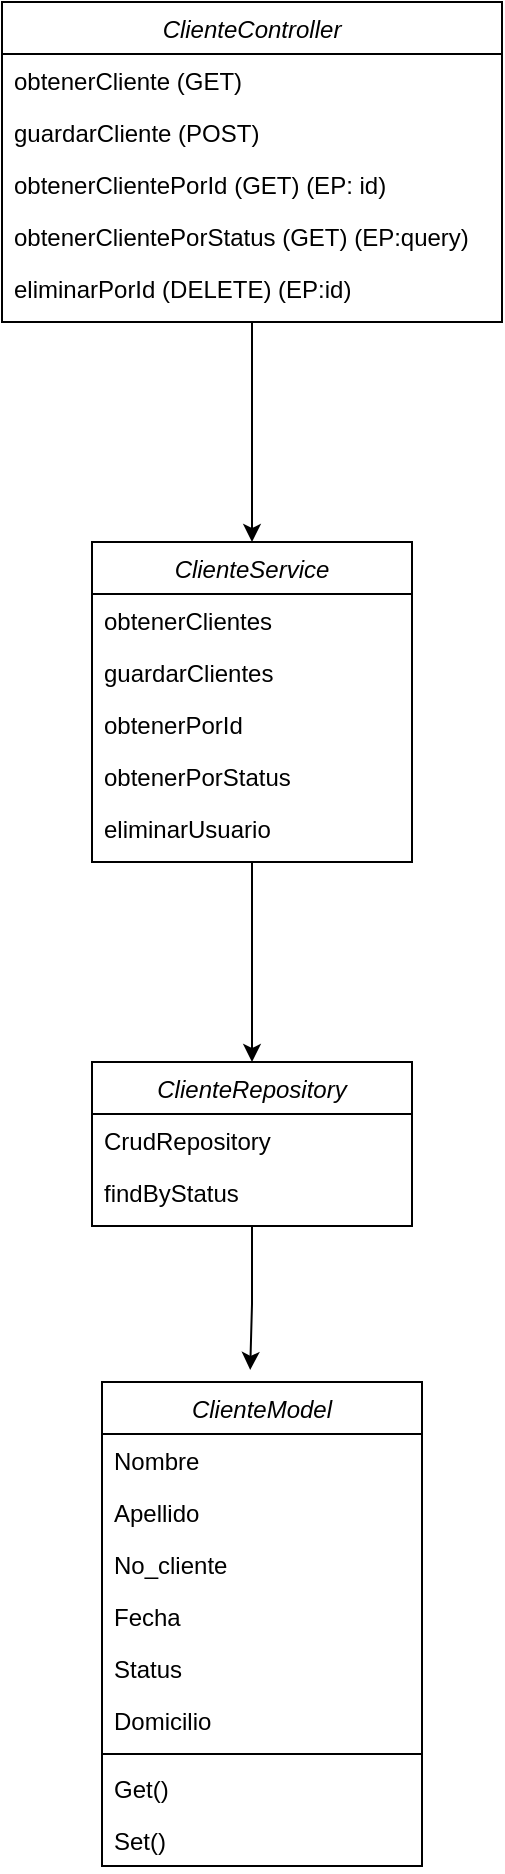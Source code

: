 <mxfile version="22.1.3" type="github">
  <diagram id="C5RBs43oDa-KdzZeNtuy" name="Page-1">
    <mxGraphModel dx="1120" dy="470" grid="1" gridSize="10" guides="1" tooltips="1" connect="1" arrows="1" fold="1" page="1" pageScale="1" pageWidth="827" pageHeight="1169" math="0" shadow="0">
      <root>
        <mxCell id="WIyWlLk6GJQsqaUBKTNV-0" />
        <mxCell id="WIyWlLk6GJQsqaUBKTNV-1" parent="WIyWlLk6GJQsqaUBKTNV-0" />
        <mxCell id="7yOy6Iiq-YNTnrB0HOc5-31" style="edgeStyle=orthogonalEdgeStyle;rounded=0;orthogonalLoop=1;jettySize=auto;html=1;entryX=0.5;entryY=0;entryDx=0;entryDy=0;" edge="1" parent="WIyWlLk6GJQsqaUBKTNV-1" source="zkfFHV4jXpPFQw0GAbJ--0" target="7yOy6Iiq-YNTnrB0HOc5-18">
          <mxGeometry relative="1" as="geometry" />
        </mxCell>
        <mxCell id="zkfFHV4jXpPFQw0GAbJ--0" value="ClienteService" style="swimlane;fontStyle=2;align=center;verticalAlign=top;childLayout=stackLayout;horizontal=1;startSize=26;horizontalStack=0;resizeParent=1;resizeLast=0;collapsible=1;marginBottom=0;rounded=0;shadow=0;strokeWidth=1;" parent="WIyWlLk6GJQsqaUBKTNV-1" vertex="1">
          <mxGeometry x="275" y="350" width="160" height="160" as="geometry">
            <mxRectangle x="210" y="110" width="160" height="26" as="alternateBounds" />
          </mxGeometry>
        </mxCell>
        <mxCell id="zkfFHV4jXpPFQw0GAbJ--1" value="obtenerClientes" style="text;align=left;verticalAlign=top;spacingLeft=4;spacingRight=4;overflow=hidden;rotatable=0;points=[[0,0.5],[1,0.5]];portConstraint=eastwest;" parent="zkfFHV4jXpPFQw0GAbJ--0" vertex="1">
          <mxGeometry y="26" width="160" height="26" as="geometry" />
        </mxCell>
        <mxCell id="zkfFHV4jXpPFQw0GAbJ--2" value="guardarClientes" style="text;align=left;verticalAlign=top;spacingLeft=4;spacingRight=4;overflow=hidden;rotatable=0;points=[[0,0.5],[1,0.5]];portConstraint=eastwest;rounded=0;shadow=0;html=0;" parent="zkfFHV4jXpPFQw0GAbJ--0" vertex="1">
          <mxGeometry y="52" width="160" height="26" as="geometry" />
        </mxCell>
        <mxCell id="zkfFHV4jXpPFQw0GAbJ--3" value="obtenerPorId" style="text;align=left;verticalAlign=top;spacingLeft=4;spacingRight=4;overflow=hidden;rotatable=0;points=[[0,0.5],[1,0.5]];portConstraint=eastwest;rounded=0;shadow=0;html=0;" parent="zkfFHV4jXpPFQw0GAbJ--0" vertex="1">
          <mxGeometry y="78" width="160" height="26" as="geometry" />
        </mxCell>
        <mxCell id="zkfFHV4jXpPFQw0GAbJ--5" value="obtenerPorStatus" style="text;align=left;verticalAlign=top;spacingLeft=4;spacingRight=4;overflow=hidden;rotatable=0;points=[[0,0.5],[1,0.5]];portConstraint=eastwest;" parent="zkfFHV4jXpPFQw0GAbJ--0" vertex="1">
          <mxGeometry y="104" width="160" height="26" as="geometry" />
        </mxCell>
        <mxCell id="7yOy6Iiq-YNTnrB0HOc5-0" value="eliminarUsuario" style="text;align=left;verticalAlign=top;spacingLeft=4;spacingRight=4;overflow=hidden;rotatable=0;points=[[0,0.5],[1,0.5]];portConstraint=eastwest;" vertex="1" parent="zkfFHV4jXpPFQw0GAbJ--0">
          <mxGeometry y="130" width="160" height="26" as="geometry" />
        </mxCell>
        <mxCell id="7yOy6Iiq-YNTnrB0HOc5-2" value="ClienteModel" style="swimlane;fontStyle=2;align=center;verticalAlign=top;childLayout=stackLayout;horizontal=1;startSize=26;horizontalStack=0;resizeParent=1;resizeLast=0;collapsible=1;marginBottom=0;rounded=0;shadow=0;strokeWidth=1;" vertex="1" parent="WIyWlLk6GJQsqaUBKTNV-1">
          <mxGeometry x="280" y="770" width="160" height="242" as="geometry">
            <mxRectangle x="210" y="110" width="160" height="26" as="alternateBounds" />
          </mxGeometry>
        </mxCell>
        <mxCell id="7yOy6Iiq-YNTnrB0HOc5-3" value="Nombre" style="text;align=left;verticalAlign=top;spacingLeft=4;spacingRight=4;overflow=hidden;rotatable=0;points=[[0,0.5],[1,0.5]];portConstraint=eastwest;" vertex="1" parent="7yOy6Iiq-YNTnrB0HOc5-2">
          <mxGeometry y="26" width="160" height="26" as="geometry" />
        </mxCell>
        <mxCell id="7yOy6Iiq-YNTnrB0HOc5-4" value="Apellido" style="text;align=left;verticalAlign=top;spacingLeft=4;spacingRight=4;overflow=hidden;rotatable=0;points=[[0,0.5],[1,0.5]];portConstraint=eastwest;rounded=0;shadow=0;html=0;" vertex="1" parent="7yOy6Iiq-YNTnrB0HOc5-2">
          <mxGeometry y="52" width="160" height="26" as="geometry" />
        </mxCell>
        <mxCell id="7yOy6Iiq-YNTnrB0HOc5-5" value="No_cliente&#xa; " style="text;align=left;verticalAlign=top;spacingLeft=4;spacingRight=4;overflow=hidden;rotatable=0;points=[[0,0.5],[1,0.5]];portConstraint=eastwest;rounded=0;shadow=0;html=0;" vertex="1" parent="7yOy6Iiq-YNTnrB0HOc5-2">
          <mxGeometry y="78" width="160" height="26" as="geometry" />
        </mxCell>
        <mxCell id="7yOy6Iiq-YNTnrB0HOc5-6" value="Fecha " style="text;align=left;verticalAlign=top;spacingLeft=4;spacingRight=4;overflow=hidden;rotatable=0;points=[[0,0.5],[1,0.5]];portConstraint=eastwest;" vertex="1" parent="7yOy6Iiq-YNTnrB0HOc5-2">
          <mxGeometry y="104" width="160" height="26" as="geometry" />
        </mxCell>
        <mxCell id="7yOy6Iiq-YNTnrB0HOc5-7" value="Status" style="text;align=left;verticalAlign=top;spacingLeft=4;spacingRight=4;overflow=hidden;rotatable=0;points=[[0,0.5],[1,0.5]];portConstraint=eastwest;" vertex="1" parent="7yOy6Iiq-YNTnrB0HOc5-2">
          <mxGeometry y="130" width="160" height="26" as="geometry" />
        </mxCell>
        <mxCell id="7yOy6Iiq-YNTnrB0HOc5-8" value="Domicilio" style="text;align=left;verticalAlign=top;spacingLeft=4;spacingRight=4;overflow=hidden;rotatable=0;points=[[0,0.5],[1,0.5]];portConstraint=eastwest;" vertex="1" parent="7yOy6Iiq-YNTnrB0HOc5-2">
          <mxGeometry y="156" width="160" height="26" as="geometry" />
        </mxCell>
        <mxCell id="7yOy6Iiq-YNTnrB0HOc5-9" value="" style="line;html=1;strokeWidth=1;align=left;verticalAlign=middle;spacingTop=-1;spacingLeft=3;spacingRight=3;rotatable=0;labelPosition=right;points=[];portConstraint=eastwest;" vertex="1" parent="7yOy6Iiq-YNTnrB0HOc5-2">
          <mxGeometry y="182" width="160" height="8" as="geometry" />
        </mxCell>
        <mxCell id="7yOy6Iiq-YNTnrB0HOc5-28" value="Get()" style="text;align=left;verticalAlign=top;spacingLeft=4;spacingRight=4;overflow=hidden;rotatable=0;points=[[0,0.5],[1,0.5]];portConstraint=eastwest;" vertex="1" parent="7yOy6Iiq-YNTnrB0HOc5-2">
          <mxGeometry y="190" width="160" height="26" as="geometry" />
        </mxCell>
        <mxCell id="7yOy6Iiq-YNTnrB0HOc5-29" value="Set()" style="text;align=left;verticalAlign=top;spacingLeft=4;spacingRight=4;overflow=hidden;rotatable=0;points=[[0,0.5],[1,0.5]];portConstraint=eastwest;" vertex="1" parent="7yOy6Iiq-YNTnrB0HOc5-2">
          <mxGeometry y="216" width="160" height="26" as="geometry" />
        </mxCell>
        <mxCell id="7yOy6Iiq-YNTnrB0HOc5-30" style="edgeStyle=orthogonalEdgeStyle;rounded=0;orthogonalLoop=1;jettySize=auto;html=1;" edge="1" parent="WIyWlLk6GJQsqaUBKTNV-1" source="7yOy6Iiq-YNTnrB0HOc5-10" target="zkfFHV4jXpPFQw0GAbJ--0">
          <mxGeometry relative="1" as="geometry" />
        </mxCell>
        <mxCell id="7yOy6Iiq-YNTnrB0HOc5-10" value="ClienteController&#xa;" style="swimlane;fontStyle=2;align=center;verticalAlign=top;childLayout=stackLayout;horizontal=1;startSize=26;horizontalStack=0;resizeParent=1;resizeLast=0;collapsible=1;marginBottom=0;rounded=0;shadow=0;strokeWidth=1;" vertex="1" parent="WIyWlLk6GJQsqaUBKTNV-1">
          <mxGeometry x="230" y="80" width="250" height="160" as="geometry">
            <mxRectangle x="210" y="110" width="160" height="26" as="alternateBounds" />
          </mxGeometry>
        </mxCell>
        <mxCell id="7yOy6Iiq-YNTnrB0HOc5-11" value="obtenerCliente (GET)" style="text;align=left;verticalAlign=top;spacingLeft=4;spacingRight=4;overflow=hidden;rotatable=0;points=[[0,0.5],[1,0.5]];portConstraint=eastwest;" vertex="1" parent="7yOy6Iiq-YNTnrB0HOc5-10">
          <mxGeometry y="26" width="250" height="26" as="geometry" />
        </mxCell>
        <mxCell id="7yOy6Iiq-YNTnrB0HOc5-12" value="guardarCliente (POST)" style="text;align=left;verticalAlign=top;spacingLeft=4;spacingRight=4;overflow=hidden;rotatable=0;points=[[0,0.5],[1,0.5]];portConstraint=eastwest;rounded=0;shadow=0;html=0;" vertex="1" parent="7yOy6Iiq-YNTnrB0HOc5-10">
          <mxGeometry y="52" width="250" height="26" as="geometry" />
        </mxCell>
        <mxCell id="7yOy6Iiq-YNTnrB0HOc5-13" value="obtenerClientePorId (GET) (EP: id)" style="text;align=left;verticalAlign=top;spacingLeft=4;spacingRight=4;overflow=hidden;rotatable=0;points=[[0,0.5],[1,0.5]];portConstraint=eastwest;rounded=0;shadow=0;html=0;" vertex="1" parent="7yOy6Iiq-YNTnrB0HOc5-10">
          <mxGeometry y="78" width="250" height="26" as="geometry" />
        </mxCell>
        <mxCell id="7yOy6Iiq-YNTnrB0HOc5-14" value="obtenerClientePorStatus (GET) (EP:query)" style="text;align=left;verticalAlign=top;spacingLeft=4;spacingRight=4;overflow=hidden;rotatable=0;points=[[0,0.5],[1,0.5]];portConstraint=eastwest;" vertex="1" parent="7yOy6Iiq-YNTnrB0HOc5-10">
          <mxGeometry y="104" width="250" height="26" as="geometry" />
        </mxCell>
        <mxCell id="7yOy6Iiq-YNTnrB0HOc5-15" value="eliminarPorId (DELETE) (EP:id)" style="text;align=left;verticalAlign=top;spacingLeft=4;spacingRight=4;overflow=hidden;rotatable=0;points=[[0,0.5],[1,0.5]];portConstraint=eastwest;" vertex="1" parent="7yOy6Iiq-YNTnrB0HOc5-10">
          <mxGeometry y="130" width="250" height="26" as="geometry" />
        </mxCell>
        <mxCell id="7yOy6Iiq-YNTnrB0HOc5-18" value="ClienteRepository&#xa;" style="swimlane;fontStyle=2;align=center;verticalAlign=top;childLayout=stackLayout;horizontal=1;startSize=26;horizontalStack=0;resizeParent=1;resizeLast=0;collapsible=1;marginBottom=0;rounded=0;shadow=0;strokeWidth=1;" vertex="1" parent="WIyWlLk6GJQsqaUBKTNV-1">
          <mxGeometry x="275" y="610" width="160" height="82" as="geometry">
            <mxRectangle x="210" y="110" width="160" height="26" as="alternateBounds" />
          </mxGeometry>
        </mxCell>
        <mxCell id="7yOy6Iiq-YNTnrB0HOc5-19" value="CrudRepository" style="text;align=left;verticalAlign=top;spacingLeft=4;spacingRight=4;overflow=hidden;rotatable=0;points=[[0,0.5],[1,0.5]];portConstraint=eastwest;" vertex="1" parent="7yOy6Iiq-YNTnrB0HOc5-18">
          <mxGeometry y="26" width="160" height="26" as="geometry" />
        </mxCell>
        <mxCell id="7yOy6Iiq-YNTnrB0HOc5-27" value="findByStatus" style="text;align=left;verticalAlign=top;spacingLeft=4;spacingRight=4;overflow=hidden;rotatable=0;points=[[0,0.5],[1,0.5]];portConstraint=eastwest;" vertex="1" parent="7yOy6Iiq-YNTnrB0HOc5-18">
          <mxGeometry y="52" width="160" height="28" as="geometry" />
        </mxCell>
        <mxCell id="7yOy6Iiq-YNTnrB0HOc5-33" style="edgeStyle=orthogonalEdgeStyle;rounded=0;orthogonalLoop=1;jettySize=auto;html=1;entryX=0.463;entryY=-0.025;entryDx=0;entryDy=0;entryPerimeter=0;" edge="1" parent="WIyWlLk6GJQsqaUBKTNV-1" source="7yOy6Iiq-YNTnrB0HOc5-18" target="7yOy6Iiq-YNTnrB0HOc5-2">
          <mxGeometry relative="1" as="geometry" />
        </mxCell>
      </root>
    </mxGraphModel>
  </diagram>
</mxfile>
